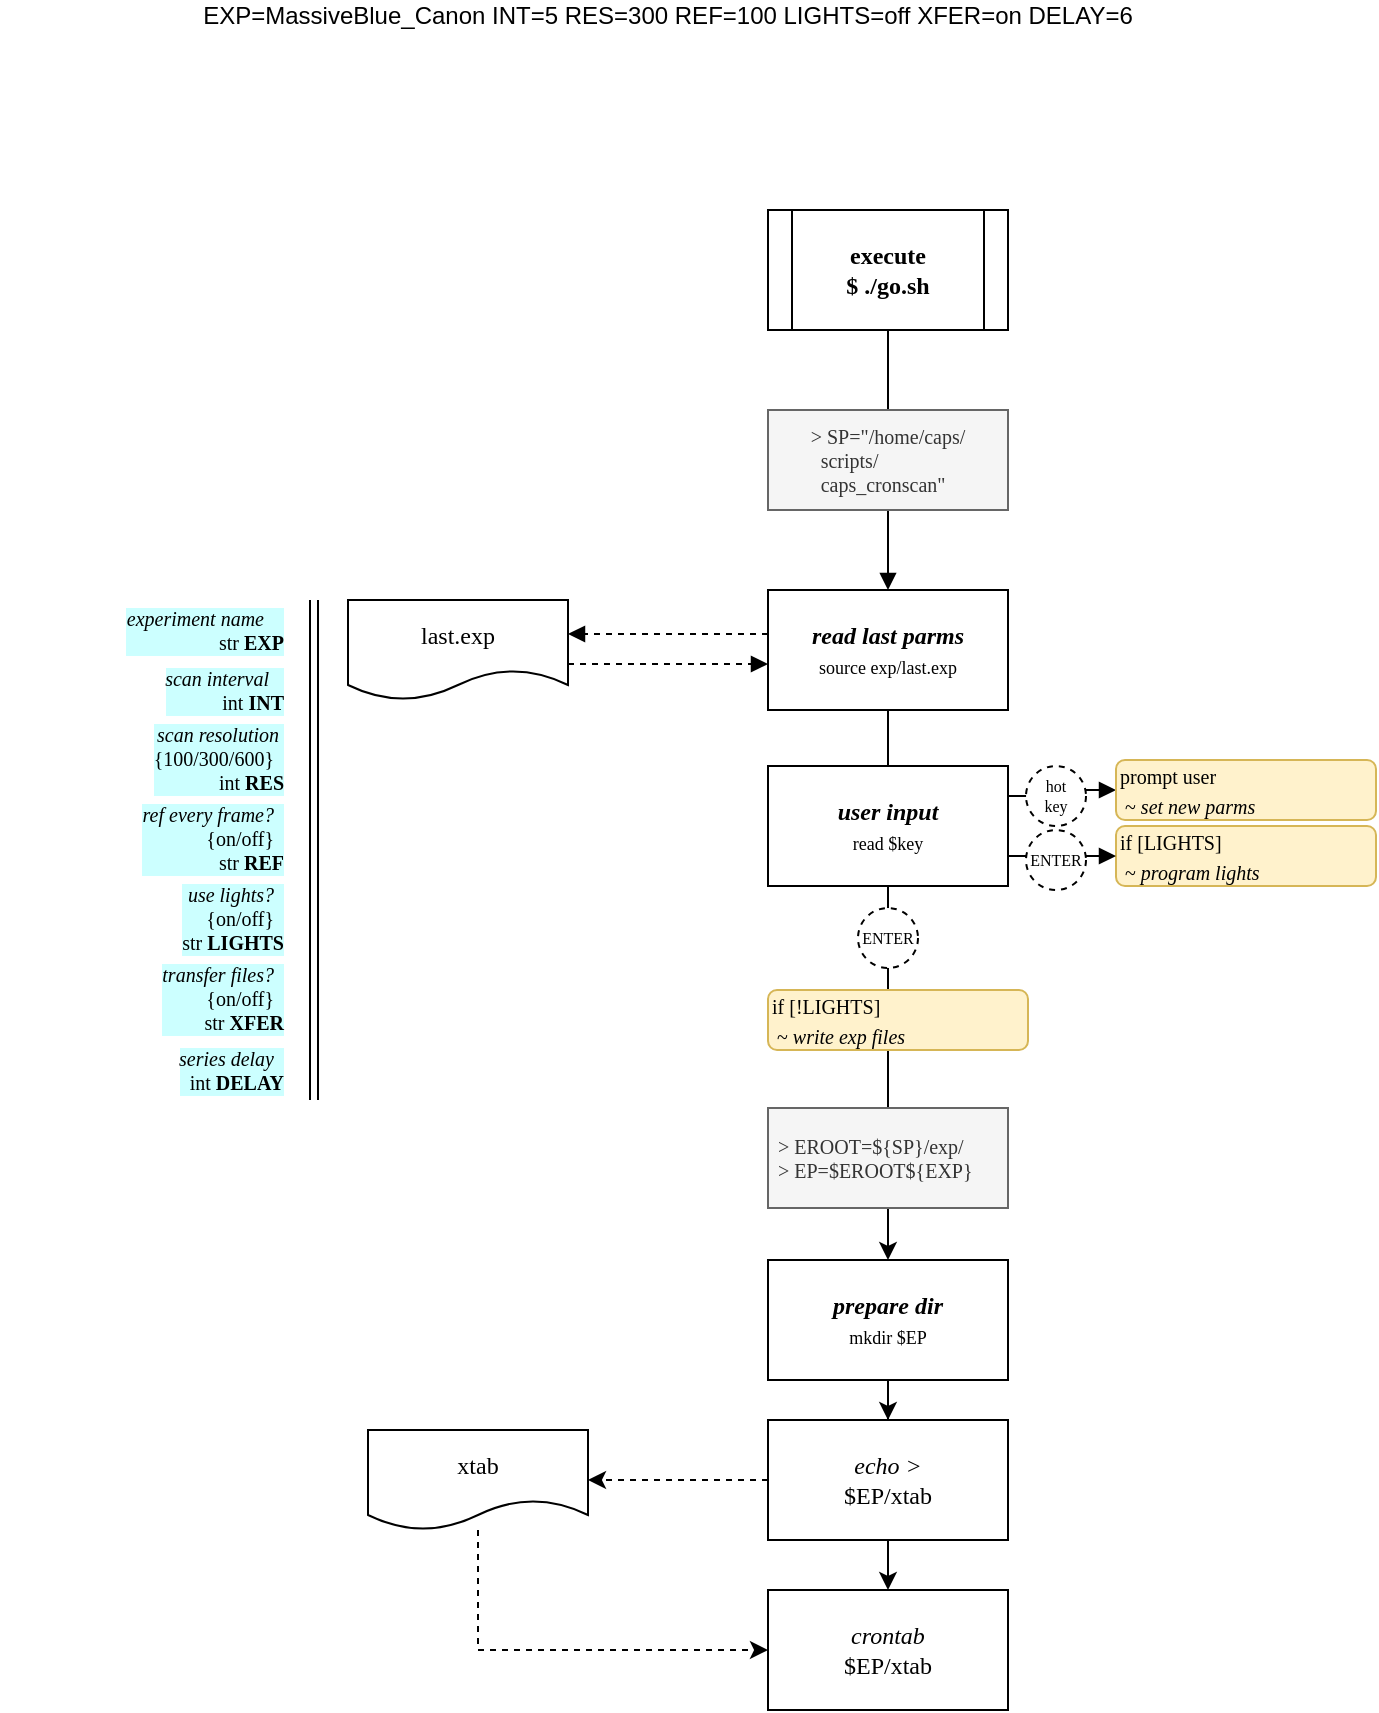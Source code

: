 <mxfile version="10.7.2" type="device"><diagram id="QQrRsPUCRdtSQO35jSoC" name="Page-1"><mxGraphModel dx="1074" dy="678" grid="1" gridSize="10" guides="1" tooltips="1" connect="1" arrows="1" fold="1" page="1" pageScale="1" pageWidth="850" pageHeight="1100" math="0" shadow="0"><root><mxCell id="0"/><mxCell id="1" parent="0"/><mxCell id="_HDjwngoIlOehxqNO2jD-39" value="" style="edgeStyle=orthogonalEdgeStyle;rounded=0;orthogonalLoop=1;jettySize=auto;html=1;fontFamily=Verdana;fontSize=10;endArrow=block;endFill=1;entryX=0.5;entryY=0;entryDx=0;entryDy=0;" edge="1" parent="1" source="_HDjwngoIlOehxqNO2jD-20" target="_HDjwngoIlOehxqNO2jD-2"><mxGeometry relative="1" as="geometry"><mxPoint x="445" y="170" as="sourcePoint"/><mxPoint x="445" y="330" as="targetPoint"/></mxGeometry></mxCell><mxCell id="_HDjwngoIlOehxqNO2jD-3" value="" style="edgeStyle=orthogonalEdgeStyle;rounded=0;orthogonalLoop=1;jettySize=auto;html=1;dashed=1;endArrow=block;endFill=1;" edge="1" parent="1"><mxGeometry relative="1" as="geometry"><mxPoint x="280" y="337" as="sourcePoint"/><mxPoint x="380" y="337" as="targetPoint"/></mxGeometry></mxCell><mxCell id="_HDjwngoIlOehxqNO2jD-1" value="last.exp&lt;br&gt;" style="shape=document;whiteSpace=wrap;html=1;boundedLbl=1;fontFamily=Verdana;fontSize=12;fontColor=#000000;align=center;strokeColor=#000000;fillColor=#ffffff;" vertex="1" parent="1"><mxGeometry x="170" y="305" width="110" height="50" as="geometry"/></mxCell><mxCell id="_HDjwngoIlOehxqNO2jD-15" value="" style="edgeStyle=orthogonalEdgeStyle;rounded=0;orthogonalLoop=1;jettySize=auto;html=1;exitX=0;exitY=0.25;exitDx=0;exitDy=0;fontFamily=Verdana;fontSize=10;dashed=1;endArrow=block;endFill=1;" edge="1" parent="1"><mxGeometry relative="1" as="geometry"><mxPoint x="380" y="322" as="sourcePoint"/><mxPoint x="280" y="322" as="targetPoint"/><Array as="points"><mxPoint x="340" y="322"/><mxPoint x="340" y="322"/></Array></mxGeometry></mxCell><mxCell id="_HDjwngoIlOehxqNO2jD-17" value="" style="edgeStyle=orthogonalEdgeStyle;rounded=0;orthogonalLoop=1;jettySize=auto;html=1;fontFamily=Verdana;fontSize=10;entryX=0;entryY=0.5;entryDx=0;entryDy=0;exitX=1;exitY=0.25;exitDx=0;exitDy=0;endArrow=block;endFill=1;" edge="1" parent="1" source="_HDjwngoIlOehxqNO2jD-43" target="_HDjwngoIlOehxqNO2jD-16"><mxGeometry relative="1" as="geometry"/></mxCell><mxCell id="_HDjwngoIlOehxqNO2jD-26" value="" style="edgeStyle=orthogonalEdgeStyle;rounded=0;orthogonalLoop=1;jettySize=auto;html=1;fontFamily=Verdana;fontSize=10;" edge="1" parent="1" source="_HDjwngoIlOehxqNO2jD-2" target="_HDjwngoIlOehxqNO2jD-25"><mxGeometry relative="1" as="geometry"/></mxCell><mxCell id="_HDjwngoIlOehxqNO2jD-2" value="&lt;i&gt;&lt;b&gt;read last parms&lt;/b&gt;&lt;/i&gt;&lt;br&gt;&lt;font face=&quot;Lucida Console&quot; style=&quot;font-size: 9px&quot;&gt;source exp/last.exp&lt;/font&gt;" style="rounded=0;whiteSpace=wrap;html=1;fontFamily=Verdana;fontStyle=0" vertex="1" parent="1"><mxGeometry x="380" y="300" width="120" height="60" as="geometry"/></mxCell><mxCell id="_HDjwngoIlOehxqNO2jD-30" value="" style="edgeStyle=orthogonalEdgeStyle;rounded=0;orthogonalLoop=1;jettySize=auto;html=1;fontFamily=Lucida Console;fontSize=8;" edge="1" parent="1" source="_HDjwngoIlOehxqNO2jD-25" target="_HDjwngoIlOehxqNO2jD-29"><mxGeometry relative="1" as="geometry"/></mxCell><mxCell id="_HDjwngoIlOehxqNO2jD-25" value="&lt;i&gt;&lt;b&gt;prepare dir&lt;/b&gt;&lt;/i&gt;&lt;br&gt;&lt;font face=&quot;Lucida Console&quot; style=&quot;font-size: 9px&quot;&gt;mkdir $EP&lt;/font&gt;&lt;br&gt;" style="rounded=0;whiteSpace=wrap;html=1;fontFamily=Verdana;" vertex="1" parent="1"><mxGeometry x="380" y="635" width="120" height="60" as="geometry"/></mxCell><mxCell id="_HDjwngoIlOehxqNO2jD-32" value="" style="edgeStyle=orthogonalEdgeStyle;rounded=0;orthogonalLoop=1;jettySize=auto;html=1;fontFamily=Lucida Console;fontSize=8;" edge="1" parent="1" source="_HDjwngoIlOehxqNO2jD-29" target="_HDjwngoIlOehxqNO2jD-31"><mxGeometry relative="1" as="geometry"/></mxCell><mxCell id="_HDjwngoIlOehxqNO2jD-41" style="edgeStyle=orthogonalEdgeStyle;rounded=0;orthogonalLoop=1;jettySize=auto;html=1;exitX=0;exitY=0.5;exitDx=0;exitDy=0;entryX=1;entryY=0.5;entryDx=0;entryDy=0;fontFamily=Lucida Console;fontSize=10;dashed=1;" edge="1" parent="1" source="_HDjwngoIlOehxqNO2jD-29" target="_HDjwngoIlOehxqNO2jD-40"><mxGeometry relative="1" as="geometry"/></mxCell><mxCell id="_HDjwngoIlOehxqNO2jD-29" value="&lt;i&gt;echo &amp;gt;&lt;/i&gt;&lt;br&gt;$EP/xtab&lt;br&gt;" style="rounded=0;whiteSpace=wrap;html=1;fontFamily=Verdana;" vertex="1" parent="1"><mxGeometry x="380" y="715" width="120" height="60" as="geometry"/></mxCell><mxCell id="_HDjwngoIlOehxqNO2jD-31" value="&lt;i&gt;crontab&lt;br&gt;&lt;/i&gt;$EP/xtab&lt;br&gt;" style="rounded=0;whiteSpace=wrap;html=1;fontFamily=Verdana;" vertex="1" parent="1"><mxGeometry x="380" y="800" width="120" height="60" as="geometry"/></mxCell><mxCell id="_HDjwngoIlOehxqNO2jD-20" value="&lt;span&gt;&lt;span&gt;execute&lt;/span&gt;&lt;/span&gt;&lt;br&gt;$ ./go.sh" style="shape=process;whiteSpace=wrap;html=1;backgroundOutline=1;fontFamily=Verdana;fontSize=12;fontColor=#000000;align=center;strokeColor=#000000;fillColor=#ffffff;fontStyle=1" vertex="1" parent="1"><mxGeometry x="380" y="110" width="120" height="60" as="geometry"/></mxCell><mxCell id="_HDjwngoIlOehxqNO2jD-16" value="&lt;font style=&quot;font-size: 10px&quot;&gt;prompt user&lt;br&gt;&amp;nbsp;~&amp;nbsp;&lt;i&gt;set new parms&lt;/i&gt;&lt;/font&gt;" style="rounded=1;whiteSpace=wrap;html=1;fontFamily=Verdana;fontSize=12;align=left;strokeColor=#d6b656;fillColor=#fff2cc;" vertex="1" parent="1"><mxGeometry x="554" y="385" width="130" height="30" as="geometry"/></mxCell><mxCell id="_HDjwngoIlOehxqNO2jD-22" value="&lt;font style=&quot;font-size: 10px&quot;&gt;if [LIGHTS]&lt;br&gt;&amp;nbsp;~&amp;nbsp;&lt;i&gt;program lights&lt;/i&gt;&lt;/font&gt;" style="rounded=1;whiteSpace=wrap;html=1;fontFamily=Verdana;fontSize=12;align=left;strokeColor=#d6b656;fillColor=#fff2cc;" vertex="1" parent="1"><mxGeometry x="554" y="418" width="130" height="30" as="geometry"/></mxCell><mxCell id="_HDjwngoIlOehxqNO2jD-4" value="&lt;div&gt;EXP=MassiveBlue_Canon INT=5 RES=300 REF=100 LIGHTS=off XFER=on DELAY=6&lt;/div&gt;&lt;div&gt;&lt;br&gt;&lt;/div&gt;" style="text;html=1;strokeColor=none;fillColor=none;align=center;verticalAlign=middle;whiteSpace=wrap;rounded=0;" vertex="1" parent="1"><mxGeometry x="15" y="10" width="630" height="20" as="geometry"/></mxCell><mxCell id="_HDjwngoIlOehxqNO2jD-6" value="&lt;i style=&quot;font-size: 10px;&quot;&gt;experiment name&amp;nbsp; &amp;nbsp;&amp;nbsp;&lt;br style=&quot;font-size: 10px;&quot;&gt;&lt;/i&gt;str&amp;nbsp;&lt;b style=&quot;font-size: 10px;&quot;&gt;EXP&lt;/b&gt;&lt;br style=&quot;font-size: 10px;&quot;&gt;" style="text;html=1;strokeColor=none;fillColor=none;align=right;verticalAlign=bottom;whiteSpace=wrap;rounded=0;labelBackgroundColor=#CCFFFF;fontSize=10;fontFamily=Lucida Console;shadow=1;" vertex="1" parent="1"><mxGeometry y="305" width="140" height="30" as="geometry"/></mxCell><mxCell id="_HDjwngoIlOehxqNO2jD-8" value="&lt;i style=&quot;font-size: 10px;&quot;&gt;scan interval&amp;nbsp; &amp;nbsp;&lt;/i&gt;&lt;br style=&quot;font-size: 10px;&quot;&gt;int &lt;b style=&quot;font-size: 10px;&quot;&gt;INT&lt;/b&gt;&lt;br style=&quot;font-size: 10px;&quot;&gt;" style="text;html=1;strokeColor=none;fillColor=none;align=right;verticalAlign=bottom;whiteSpace=wrap;rounded=0;labelBackgroundColor=#CCFFFF;labelPosition=center;verticalLabelPosition=middle;fontFamily=Lucida Console;fontSize=10;shadow=1;" vertex="1" parent="1"><mxGeometry y="335" width="140" height="30" as="geometry"/></mxCell><mxCell id="_HDjwngoIlOehxqNO2jD-9" value="&lt;i style=&quot;font-size: 10px;&quot;&gt;scan resolution&amp;nbsp; &lt;br style=&quot;font-size: 10px;&quot;&gt;&lt;/i&gt;{100/300/600}&amp;nbsp;&amp;nbsp;&lt;i style=&quot;font-size: 10px;&quot;&gt;&lt;br style=&quot;font-size: 10px;&quot;&gt;&lt;/i&gt;int &lt;b style=&quot;font-size: 10px;&quot;&gt;RES&lt;/b&gt;&lt;br style=&quot;font-size: 10px;&quot;&gt;" style="text;html=1;strokeColor=none;fillColor=none;align=right;verticalAlign=bottom;whiteSpace=wrap;rounded=0;labelBackgroundColor=#CCFFFF;fontFamily=Lucida Console;fontSize=10;shadow=1;" vertex="1" parent="1"><mxGeometry y="365" width="140" height="40" as="geometry"/></mxCell><mxCell id="_HDjwngoIlOehxqNO2jD-10" value="&lt;i style=&quot;font-size: 10px;&quot;&gt;ref every frame?&amp;nbsp;&amp;nbsp;&lt;/i&gt;&lt;br style=&quot;font-size: 10px;&quot;&gt;{on/off}&amp;nbsp;&lt;i style=&quot;font-size: 10px;&quot;&gt;&amp;nbsp;&lt;br style=&quot;font-size: 10px;&quot;&gt;&lt;/i&gt;str&amp;nbsp;&lt;b style=&quot;font-size: 10px;&quot;&gt;REF&lt;/b&gt;&lt;br style=&quot;font-size: 10px;&quot;&gt;" style="text;html=1;strokeColor=none;fillColor=none;align=right;verticalAlign=bottom;whiteSpace=wrap;rounded=0;labelBackgroundColor=#CCFFFF;fontFamily=Lucida Console;fontSize=10;shadow=1;" vertex="1" parent="1"><mxGeometry y="405" width="140" height="40" as="geometry"/></mxCell><mxCell id="_HDjwngoIlOehxqNO2jD-12" value="&lt;i style=&quot;font-size: 10px;&quot;&gt;use lights?&amp;nbsp;&amp;nbsp;&lt;/i&gt;&lt;br style=&quot;font-size: 10px;&quot;&gt;{on/off}&amp;nbsp;&lt;i style=&quot;font-size: 10px;&quot;&gt;&amp;nbsp;&lt;br style=&quot;font-size: 10px;&quot;&gt;&lt;/i&gt;str&amp;nbsp;&lt;b style=&quot;font-size: 10px;&quot;&gt;LIGHTS&lt;/b&gt;&lt;br style=&quot;font-size: 10px;&quot;&gt;" style="text;html=1;strokeColor=none;fillColor=none;align=right;verticalAlign=bottom;whiteSpace=wrap;rounded=0;labelBackgroundColor=#CCFFFF;fontSize=10;fontFamily=Lucida Console;shadow=1;" vertex="1" parent="1"><mxGeometry y="445" width="140" height="40" as="geometry"/></mxCell><mxCell id="_HDjwngoIlOehxqNO2jD-13" value="&lt;i style=&quot;font-size: 10px;&quot;&gt;transfer files?&amp;nbsp;&amp;nbsp;&lt;/i&gt;&lt;br style=&quot;font-size: 10px;&quot;&gt;{on/off}&amp;nbsp;&lt;i style=&quot;font-size: 10px;&quot;&gt;&amp;nbsp;&lt;br style=&quot;font-size: 10px;&quot;&gt;&lt;/i&gt;str&amp;nbsp;&lt;b style=&quot;font-size: 10px;&quot;&gt;XFER&lt;/b&gt;&lt;br style=&quot;font-size: 10px;&quot;&gt;" style="text;html=1;strokeColor=none;fillColor=none;align=right;verticalAlign=bottom;whiteSpace=wrap;rounded=0;labelBackgroundColor=#CCFFFF;fontFamily=Lucida Console;fontSize=10;shadow=1;" vertex="1" parent="1"><mxGeometry y="485" width="140" height="40" as="geometry"/></mxCell><mxCell id="_HDjwngoIlOehxqNO2jD-14" value="&lt;i style=&quot;font-size: 10px;&quot;&gt;series delay&amp;nbsp;&amp;nbsp;&lt;/i&gt;&lt;br style=&quot;font-size: 10px;&quot;&gt;int&amp;nbsp;&lt;b style=&quot;font-size: 10px;&quot;&gt;DELAY&lt;/b&gt;&lt;br style=&quot;font-size: 10px;&quot;&gt;" style="text;html=1;strokeColor=none;fillColor=none;align=right;verticalAlign=bottom;whiteSpace=wrap;rounded=0;labelBackgroundColor=#CCFFFF;fontFamily=Lucida Console;fontSize=10;shadow=0;" vertex="1" parent="1"><mxGeometry y="525" width="140" height="30" as="geometry"/></mxCell><mxCell id="_HDjwngoIlOehxqNO2jD-19" value="" style="shape=link;html=1;fontFamily=Verdana;fontSize=10;" edge="1" parent="1"><mxGeometry width="50" height="50" relative="1" as="geometry"><mxPoint x="153" y="555" as="sourcePoint"/><mxPoint x="153" y="305" as="targetPoint"/></mxGeometry></mxCell><mxCell id="_HDjwngoIlOehxqNO2jD-27" value="hot&lt;br&gt;key" style="ellipse;whiteSpace=wrap;html=1;shadow=0;labelBackgroundColor=none;fontFamily=Lucida Console;fontSize=8;align=center;dashed=1;" vertex="1" parent="1"><mxGeometry x="509" y="388" width="30" height="30" as="geometry"/></mxCell><mxCell id="_HDjwngoIlOehxqNO2jD-36" value="&lt;span&gt;&amp;gt; EROOT=${SP}/exp/&lt;/span&gt;&lt;br&gt;&lt;span&gt;&amp;gt; EP=$EROOT${EXP}&lt;/span&gt;" style="rounded=0;whiteSpace=wrap;html=1;shadow=0;labelBackgroundColor=none;fontFamily=Lucida Console;fontSize=10;align=left;spacing=5;fillColor=#f5f5f5;strokeColor=#666666;fontColor=#333333;" vertex="1" parent="1"><mxGeometry x="380" y="559" width="120" height="50" as="geometry"/></mxCell><mxCell id="_HDjwngoIlOehxqNO2jD-37" value="&lt;div style=&quot;text-align: left&quot;&gt;&lt;span&gt;&amp;gt; SP=&quot;/home/caps/&lt;/span&gt;&lt;/div&gt;&lt;span style=&quot;font-size: 10px&quot;&gt;&lt;div style=&quot;text-align: left&quot;&gt;&lt;span&gt;&amp;nbsp; scripts/&lt;/span&gt;&lt;/div&gt;&lt;font style=&quot;font-size: 10px&quot;&gt;&lt;div style=&quot;text-align: left&quot;&gt;&lt;span&gt;&amp;nbsp; caps_cronscan&quot;&lt;/span&gt;&lt;/div&gt;&lt;/font&gt;&lt;/span&gt;" style="rounded=0;whiteSpace=wrap;html=1;fontFamily=Lucida Console;fontStyle=0;fontSize=10;fillColor=#f5f5f5;strokeColor=#666666;fontColor=#333333;" vertex="1" parent="1"><mxGeometry x="380" y="210" width="120" height="50" as="geometry"/></mxCell><mxCell id="_HDjwngoIlOehxqNO2jD-42" style="edgeStyle=orthogonalEdgeStyle;rounded=0;orthogonalLoop=1;jettySize=auto;html=1;exitX=0.5;exitY=1;exitDx=0;exitDy=0;entryX=0;entryY=0.5;entryDx=0;entryDy=0;fontFamily=Lucida Console;fontSize=10;dashed=1;" edge="1" parent="1" source="_HDjwngoIlOehxqNO2jD-40" target="_HDjwngoIlOehxqNO2jD-31"><mxGeometry relative="1" as="geometry"/></mxCell><mxCell id="_HDjwngoIlOehxqNO2jD-40" value="xtab&lt;br&gt;" style="shape=document;whiteSpace=wrap;html=1;boundedLbl=1;fontFamily=Verdana;fontSize=12;fontColor=#000000;align=center;strokeColor=#000000;fillColor=#ffffff;" vertex="1" parent="1"><mxGeometry x="180" y="720" width="110" height="50" as="geometry"/></mxCell><mxCell id="_HDjwngoIlOehxqNO2jD-45" style="edgeStyle=orthogonalEdgeStyle;rounded=0;orthogonalLoop=1;jettySize=auto;html=1;exitX=1;exitY=0.75;exitDx=0;exitDy=0;fontFamily=Lucida Console;fontSize=10;entryX=0;entryY=0.5;entryDx=0;entryDy=0;endArrow=block;endFill=1;" edge="1" parent="1" source="_HDjwngoIlOehxqNO2jD-43" target="_HDjwngoIlOehxqNO2jD-22"><mxGeometry relative="1" as="geometry"><mxPoint x="550" y="433.333" as="targetPoint"/></mxGeometry></mxCell><mxCell id="_HDjwngoIlOehxqNO2jD-43" value="&lt;i&gt;&lt;b&gt;user input&lt;/b&gt;&lt;br&gt;&lt;/i&gt;&lt;font face=&quot;Lucida Console&quot; style=&quot;font-size: 9px&quot;&gt;read $key&lt;/font&gt;" style="rounded=0;whiteSpace=wrap;html=1;fontFamily=Verdana;" vertex="1" parent="1"><mxGeometry x="380" y="388" width="120" height="60" as="geometry"/></mxCell><mxCell id="_HDjwngoIlOehxqNO2jD-28" value="ENTER" style="ellipse;whiteSpace=wrap;html=1;shadow=0;labelBackgroundColor=none;fontFamily=Lucida Console;fontSize=8;align=center;dashed=1;" vertex="1" parent="1"><mxGeometry x="509" y="420" width="30" height="30" as="geometry"/></mxCell><mxCell id="_HDjwngoIlOehxqNO2jD-46" value="ENTER" style="ellipse;whiteSpace=wrap;html=1;shadow=0;labelBackgroundColor=none;fontFamily=Lucida Console;fontSize=8;align=center;dashed=1;" vertex="1" parent="1"><mxGeometry x="425" y="459" width="30" height="30" as="geometry"/></mxCell><mxCell id="_HDjwngoIlOehxqNO2jD-49" value="&lt;font style=&quot;font-size: 10px&quot;&gt;if [!LIGHTS]&lt;br&gt;&amp;nbsp;~ &lt;i&gt;write exp files&lt;/i&gt;&lt;/font&gt;" style="rounded=1;whiteSpace=wrap;html=1;fontFamily=Verdana;fontSize=12;align=left;strokeColor=#d6b656;fillColor=#fff2cc;" vertex="1" parent="1"><mxGeometry x="380" y="500" width="130" height="30" as="geometry"/></mxCell></root></mxGraphModel></diagram></mxfile>